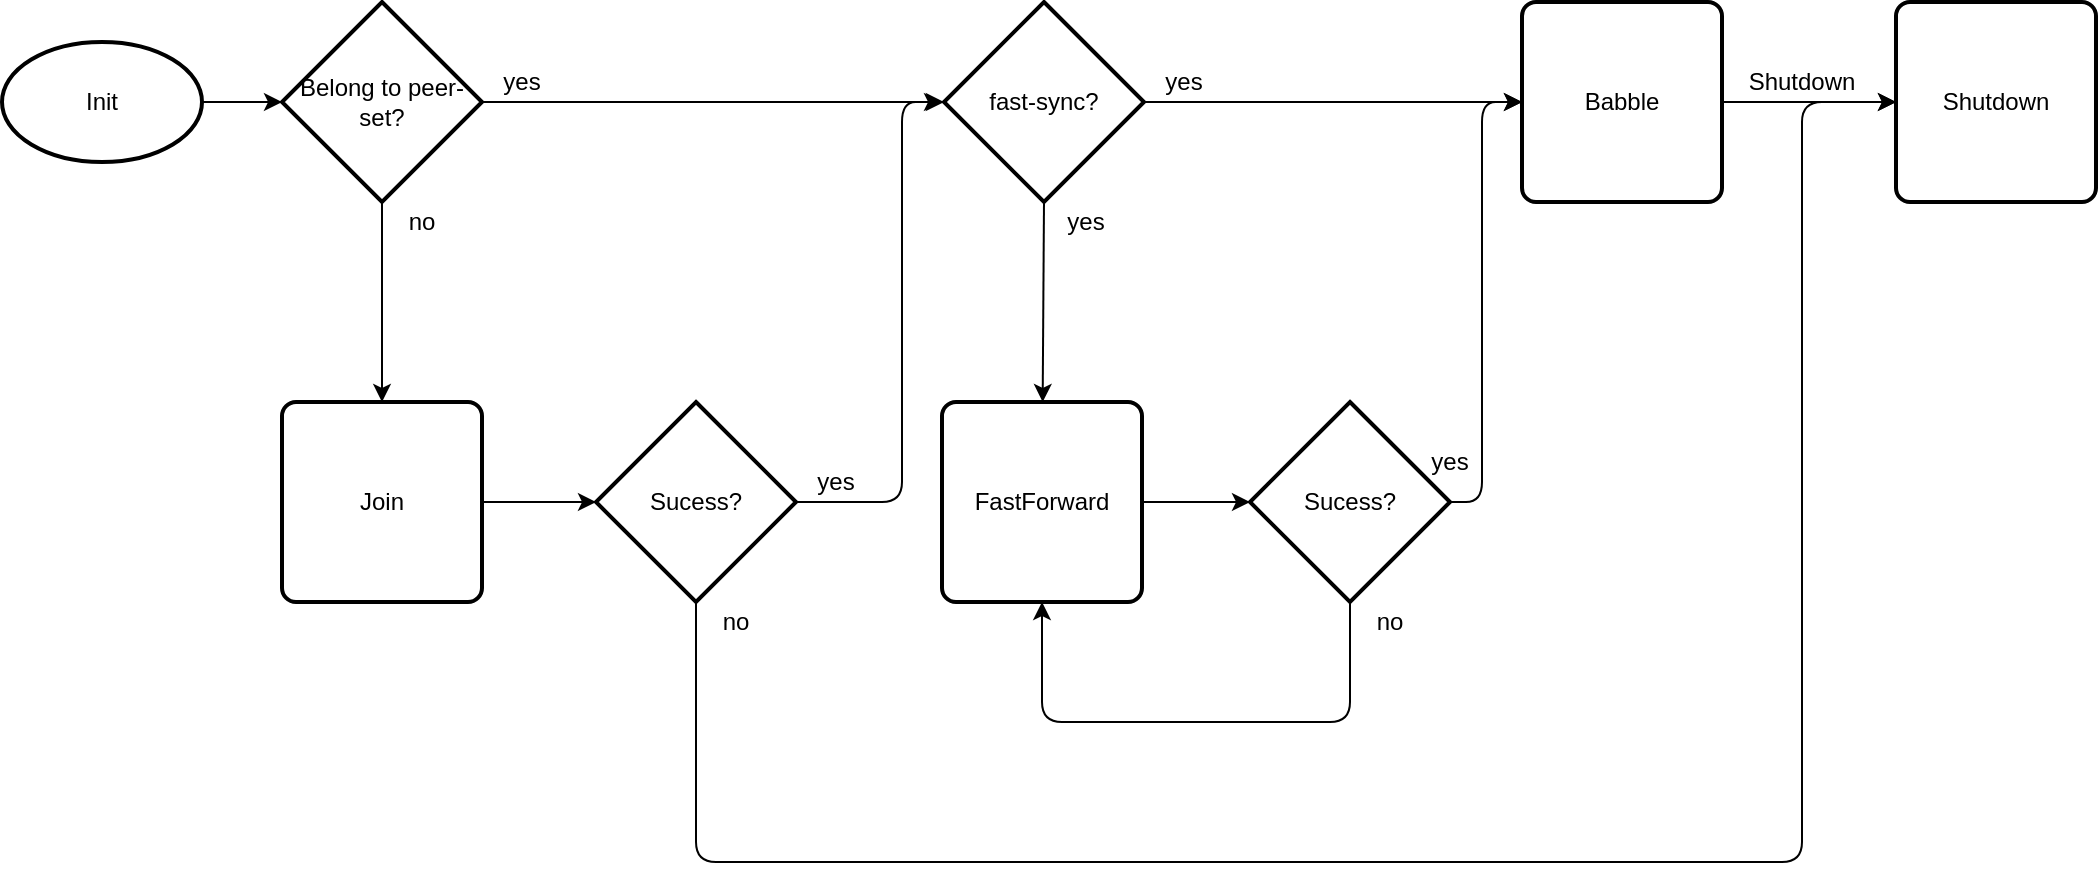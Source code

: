 <mxfile version="10.7.9" type="device"><diagram id="6a731a19-8d31-9384-78a2-239565b7b9f0" name="Page-1"><mxGraphModel dx="1812" dy="954" grid="1" gridSize="10" guides="1" tooltips="1" connect="1" arrows="1" fold="1" page="1" pageScale="1" pageWidth="1169" pageHeight="827" background="#ffffff" math="0" shadow="0"><root><mxCell id="0"/><mxCell id="1" parent="0"/><mxCell id="WWe-a3ELUUDemgMxEqPS-55" value="Init" style="strokeWidth=2;html=1;shape=mxgraph.flowchart.start_1;whiteSpace=wrap;" vertex="1" parent="1"><mxGeometry x="30" y="340" width="100" height="60" as="geometry"/></mxCell><mxCell id="WWe-a3ELUUDemgMxEqPS-56" value="Belong to peer-set?" style="strokeWidth=2;html=1;shape=mxgraph.flowchart.decision;whiteSpace=wrap;" vertex="1" parent="1"><mxGeometry x="170" y="320" width="100" height="100" as="geometry"/></mxCell><mxCell id="WWe-a3ELUUDemgMxEqPS-57" value="fast-sync?" style="strokeWidth=2;html=1;shape=mxgraph.flowchart.decision;whiteSpace=wrap;" vertex="1" parent="1"><mxGeometry x="501" y="320" width="100" height="100" as="geometry"/></mxCell><mxCell id="WWe-a3ELUUDemgMxEqPS-58" value="Babble" style="rounded=1;whiteSpace=wrap;html=1;absoluteArcSize=1;arcSize=14;strokeWidth=2;" vertex="1" parent="1"><mxGeometry x="790" y="320" width="100" height="100" as="geometry"/></mxCell><mxCell id="WWe-a3ELUUDemgMxEqPS-59" value="Shutdown" style="rounded=1;whiteSpace=wrap;html=1;absoluteArcSize=1;arcSize=14;strokeWidth=2;" vertex="1" parent="1"><mxGeometry x="977" y="320" width="100" height="100" as="geometry"/></mxCell><mxCell id="WWe-a3ELUUDemgMxEqPS-60" value="Join" style="rounded=1;whiteSpace=wrap;html=1;absoluteArcSize=1;arcSize=14;strokeWidth=2;" vertex="1" parent="1"><mxGeometry x="170" y="520" width="100" height="100" as="geometry"/></mxCell><mxCell id="WWe-a3ELUUDemgMxEqPS-61" value="Sucess?" style="strokeWidth=2;html=1;shape=mxgraph.flowchart.decision;whiteSpace=wrap;" vertex="1" parent="1"><mxGeometry x="327" y="520" width="100" height="100" as="geometry"/></mxCell><mxCell id="WWe-a3ELUUDemgMxEqPS-62" value="FastForward" style="rounded=1;whiteSpace=wrap;html=1;absoluteArcSize=1;arcSize=14;strokeWidth=2;" vertex="1" parent="1"><mxGeometry x="500" y="520" width="100" height="100" as="geometry"/></mxCell><mxCell id="WWe-a3ELUUDemgMxEqPS-63" value="Sucess?" style="strokeWidth=2;html=1;shape=mxgraph.flowchart.decision;whiteSpace=wrap;" vertex="1" parent="1"><mxGeometry x="654" y="520" width="100" height="100" as="geometry"/></mxCell><mxCell id="WWe-a3ELUUDemgMxEqPS-64" value="" style="endArrow=classic;html=1;entryX=0;entryY=0.5;entryDx=0;entryDy=0;entryPerimeter=0;exitX=1;exitY=0.5;exitDx=0;exitDy=0;exitPerimeter=0;" edge="1" parent="1" source="WWe-a3ELUUDemgMxEqPS-55" target="WWe-a3ELUUDemgMxEqPS-56"><mxGeometry width="50" height="50" relative="1" as="geometry"><mxPoint x="30" y="690" as="sourcePoint"/><mxPoint x="80" y="640" as="targetPoint"/></mxGeometry></mxCell><mxCell id="WWe-a3ELUUDemgMxEqPS-65" value="" style="endArrow=classic;html=1;entryX=0.5;entryY=0;entryDx=0;entryDy=0;exitX=0.5;exitY=1;exitDx=0;exitDy=0;exitPerimeter=0;" edge="1" parent="1" source="WWe-a3ELUUDemgMxEqPS-56" target="WWe-a3ELUUDemgMxEqPS-60"><mxGeometry width="50" height="50" relative="1" as="geometry"><mxPoint x="220" y="430" as="sourcePoint"/><mxPoint x="180" y="380" as="targetPoint"/></mxGeometry></mxCell><mxCell id="WWe-a3ELUUDemgMxEqPS-66" value="" style="endArrow=classic;html=1;exitX=1;exitY=0.5;exitDx=0;exitDy=0;exitPerimeter=0;entryX=0;entryY=0.5;entryDx=0;entryDy=0;entryPerimeter=0;" edge="1" parent="1" source="WWe-a3ELUUDemgMxEqPS-56" target="WWe-a3ELUUDemgMxEqPS-57"><mxGeometry width="50" height="50" relative="1" as="geometry"><mxPoint x="230" y="430" as="sourcePoint"/><mxPoint x="480" y="370" as="targetPoint"/></mxGeometry></mxCell><mxCell id="WWe-a3ELUUDemgMxEqPS-67" value="" style="endArrow=classic;html=1;entryX=0;entryY=0.5;entryDx=0;entryDy=0;entryPerimeter=0;" edge="1" parent="1" source="WWe-a3ELUUDemgMxEqPS-60" target="WWe-a3ELUUDemgMxEqPS-61"><mxGeometry width="50" height="50" relative="1" as="geometry"><mxPoint x="230" y="430" as="sourcePoint"/><mxPoint x="230" y="530" as="targetPoint"/></mxGeometry></mxCell><mxCell id="WWe-a3ELUUDemgMxEqPS-68" value="" style="endArrow=classic;html=1;exitX=1;exitY=0.5;exitDx=0;exitDy=0;exitPerimeter=0;" edge="1" parent="1" source="WWe-a3ELUUDemgMxEqPS-61"><mxGeometry width="50" height="50" relative="1" as="geometry"><mxPoint x="280" y="580" as="sourcePoint"/><mxPoint x="500" y="370" as="targetPoint"/><Array as="points"><mxPoint x="480" y="570"/><mxPoint x="480" y="370"/></Array></mxGeometry></mxCell><mxCell id="WWe-a3ELUUDemgMxEqPS-69" value="" style="endArrow=classic;html=1;exitX=0.5;exitY=1;exitDx=0;exitDy=0;exitPerimeter=0;" edge="1" parent="1" source="WWe-a3ELUUDemgMxEqPS-57" target="WWe-a3ELUUDemgMxEqPS-62"><mxGeometry width="50" height="50" relative="1" as="geometry"><mxPoint x="290" y="590" as="sourcePoint"/><mxPoint x="347" y="590" as="targetPoint"/></mxGeometry></mxCell><mxCell id="WWe-a3ELUUDemgMxEqPS-70" value="" style="endArrow=classic;html=1;entryX=0;entryY=0.5;entryDx=0;entryDy=0;entryPerimeter=0;exitX=1;exitY=0.5;exitDx=0;exitDy=0;" edge="1" parent="1" source="WWe-a3ELUUDemgMxEqPS-62" target="WWe-a3ELUUDemgMxEqPS-63"><mxGeometry width="50" height="50" relative="1" as="geometry"><mxPoint x="300" y="600" as="sourcePoint"/><mxPoint x="357" y="600" as="targetPoint"/></mxGeometry></mxCell><mxCell id="WWe-a3ELUUDemgMxEqPS-71" value="" style="endArrow=classic;html=1;entryX=0;entryY=0.5;entryDx=0;entryDy=0;" edge="1" parent="1" source="WWe-a3ELUUDemgMxEqPS-57" target="WWe-a3ELUUDemgMxEqPS-58"><mxGeometry width="50" height="50" relative="1" as="geometry"><mxPoint x="310" y="610" as="sourcePoint"/><mxPoint x="367" y="610" as="targetPoint"/></mxGeometry></mxCell><mxCell id="WWe-a3ELUUDemgMxEqPS-72" value="" style="endArrow=classic;html=1;entryX=0;entryY=0.5;entryDx=0;entryDy=0;exitX=1;exitY=0.5;exitDx=0;exitDy=0;exitPerimeter=0;" edge="1" parent="1" source="WWe-a3ELUUDemgMxEqPS-63" target="WWe-a3ELUUDemgMxEqPS-58"><mxGeometry width="50" height="50" relative="1" as="geometry"><mxPoint x="320" y="620" as="sourcePoint"/><mxPoint x="377" y="620" as="targetPoint"/><Array as="points"><mxPoint x="770" y="570"/><mxPoint x="770" y="370"/></Array></mxGeometry></mxCell><mxCell id="WWe-a3ELUUDemgMxEqPS-73" value="" style="endArrow=classic;html=1;entryX=0;entryY=0.5;entryDx=0;entryDy=0;exitX=1;exitY=0.5;exitDx=0;exitDy=0;" edge="1" parent="1" source="WWe-a3ELUUDemgMxEqPS-58" target="WWe-a3ELUUDemgMxEqPS-59"><mxGeometry width="50" height="50" relative="1" as="geometry"><mxPoint x="330" y="630" as="sourcePoint"/><mxPoint x="387" y="630" as="targetPoint"/></mxGeometry></mxCell><mxCell id="WWe-a3ELUUDemgMxEqPS-74" value="" style="endArrow=classic;html=1;exitX=0.5;exitY=1;exitDx=0;exitDy=0;exitPerimeter=0;entryX=0;entryY=0.5;entryDx=0;entryDy=0;" edge="1" parent="1" source="WWe-a3ELUUDemgMxEqPS-61" target="WWe-a3ELUUDemgMxEqPS-59"><mxGeometry width="50" height="50" relative="1" as="geometry"><mxPoint x="340" y="640" as="sourcePoint"/><mxPoint x="950" y="370" as="targetPoint"/><Array as="points"><mxPoint x="377" y="750"/><mxPoint x="930" y="750"/><mxPoint x="930" y="370"/></Array></mxGeometry></mxCell><mxCell id="WWe-a3ELUUDemgMxEqPS-75" value="" style="endArrow=classic;html=1;entryX=0.5;entryY=1;entryDx=0;entryDy=0;exitX=0.5;exitY=1;exitDx=0;exitDy=0;exitPerimeter=0;" edge="1" parent="1" source="WWe-a3ELUUDemgMxEqPS-63" target="WWe-a3ELUUDemgMxEqPS-62"><mxGeometry width="50" height="50" relative="1" as="geometry"><mxPoint x="350" y="650" as="sourcePoint"/><mxPoint x="407" y="650" as="targetPoint"/><Array as="points"><mxPoint x="704" y="680"/><mxPoint x="550" y="680"/></Array></mxGeometry></mxCell><mxCell id="WWe-a3ELUUDemgMxEqPS-76" value="yes&lt;br&gt;" style="text;html=1;strokeColor=none;fillColor=none;align=center;verticalAlign=middle;whiteSpace=wrap;rounded=0;" vertex="1" parent="1"><mxGeometry x="270" y="350" width="40" height="20" as="geometry"/></mxCell><mxCell id="WWe-a3ELUUDemgMxEqPS-78" value="yes&lt;br&gt;" style="text;html=1;strokeColor=none;fillColor=none;align=center;verticalAlign=middle;whiteSpace=wrap;rounded=0;" vertex="1" parent="1"><mxGeometry x="552" y="420" width="40" height="20" as="geometry"/></mxCell><mxCell id="WWe-a3ELUUDemgMxEqPS-79" value="yes&lt;br&gt;" style="text;html=1;strokeColor=none;fillColor=none;align=center;verticalAlign=middle;whiteSpace=wrap;rounded=0;" vertex="1" parent="1"><mxGeometry x="734" y="540" width="40" height="20" as="geometry"/></mxCell><mxCell id="WWe-a3ELUUDemgMxEqPS-80" value="yes&lt;br&gt;" style="text;html=1;strokeColor=none;fillColor=none;align=center;verticalAlign=middle;whiteSpace=wrap;rounded=0;" vertex="1" parent="1"><mxGeometry x="427" y="550" width="40" height="20" as="geometry"/></mxCell><mxCell id="WWe-a3ELUUDemgMxEqPS-81" value="no" style="text;html=1;strokeColor=none;fillColor=none;align=center;verticalAlign=middle;whiteSpace=wrap;rounded=0;" vertex="1" parent="1"><mxGeometry x="220" y="420" width="40" height="20" as="geometry"/></mxCell><mxCell id="WWe-a3ELUUDemgMxEqPS-82" value="yes&lt;br&gt;" style="text;html=1;strokeColor=none;fillColor=none;align=center;verticalAlign=middle;whiteSpace=wrap;rounded=0;" vertex="1" parent="1"><mxGeometry x="601" y="350" width="40" height="20" as="geometry"/></mxCell><mxCell id="WWe-a3ELUUDemgMxEqPS-83" value="no" style="text;html=1;strokeColor=none;fillColor=none;align=center;verticalAlign=middle;whiteSpace=wrap;rounded=0;" vertex="1" parent="1"><mxGeometry x="377" y="620" width="40" height="20" as="geometry"/></mxCell><mxCell id="WWe-a3ELUUDemgMxEqPS-84" value="no" style="text;html=1;strokeColor=none;fillColor=none;align=center;verticalAlign=middle;whiteSpace=wrap;rounded=0;" vertex="1" parent="1"><mxGeometry x="704" y="620" width="40" height="20" as="geometry"/></mxCell><mxCell id="WWe-a3ELUUDemgMxEqPS-86" value="Shutdown" style="text;html=1;strokeColor=none;fillColor=none;align=center;verticalAlign=middle;whiteSpace=wrap;rounded=0;" vertex="1" parent="1"><mxGeometry x="910" y="350" width="40" height="20" as="geometry"/></mxCell></root></mxGraphModel></diagram></mxfile>